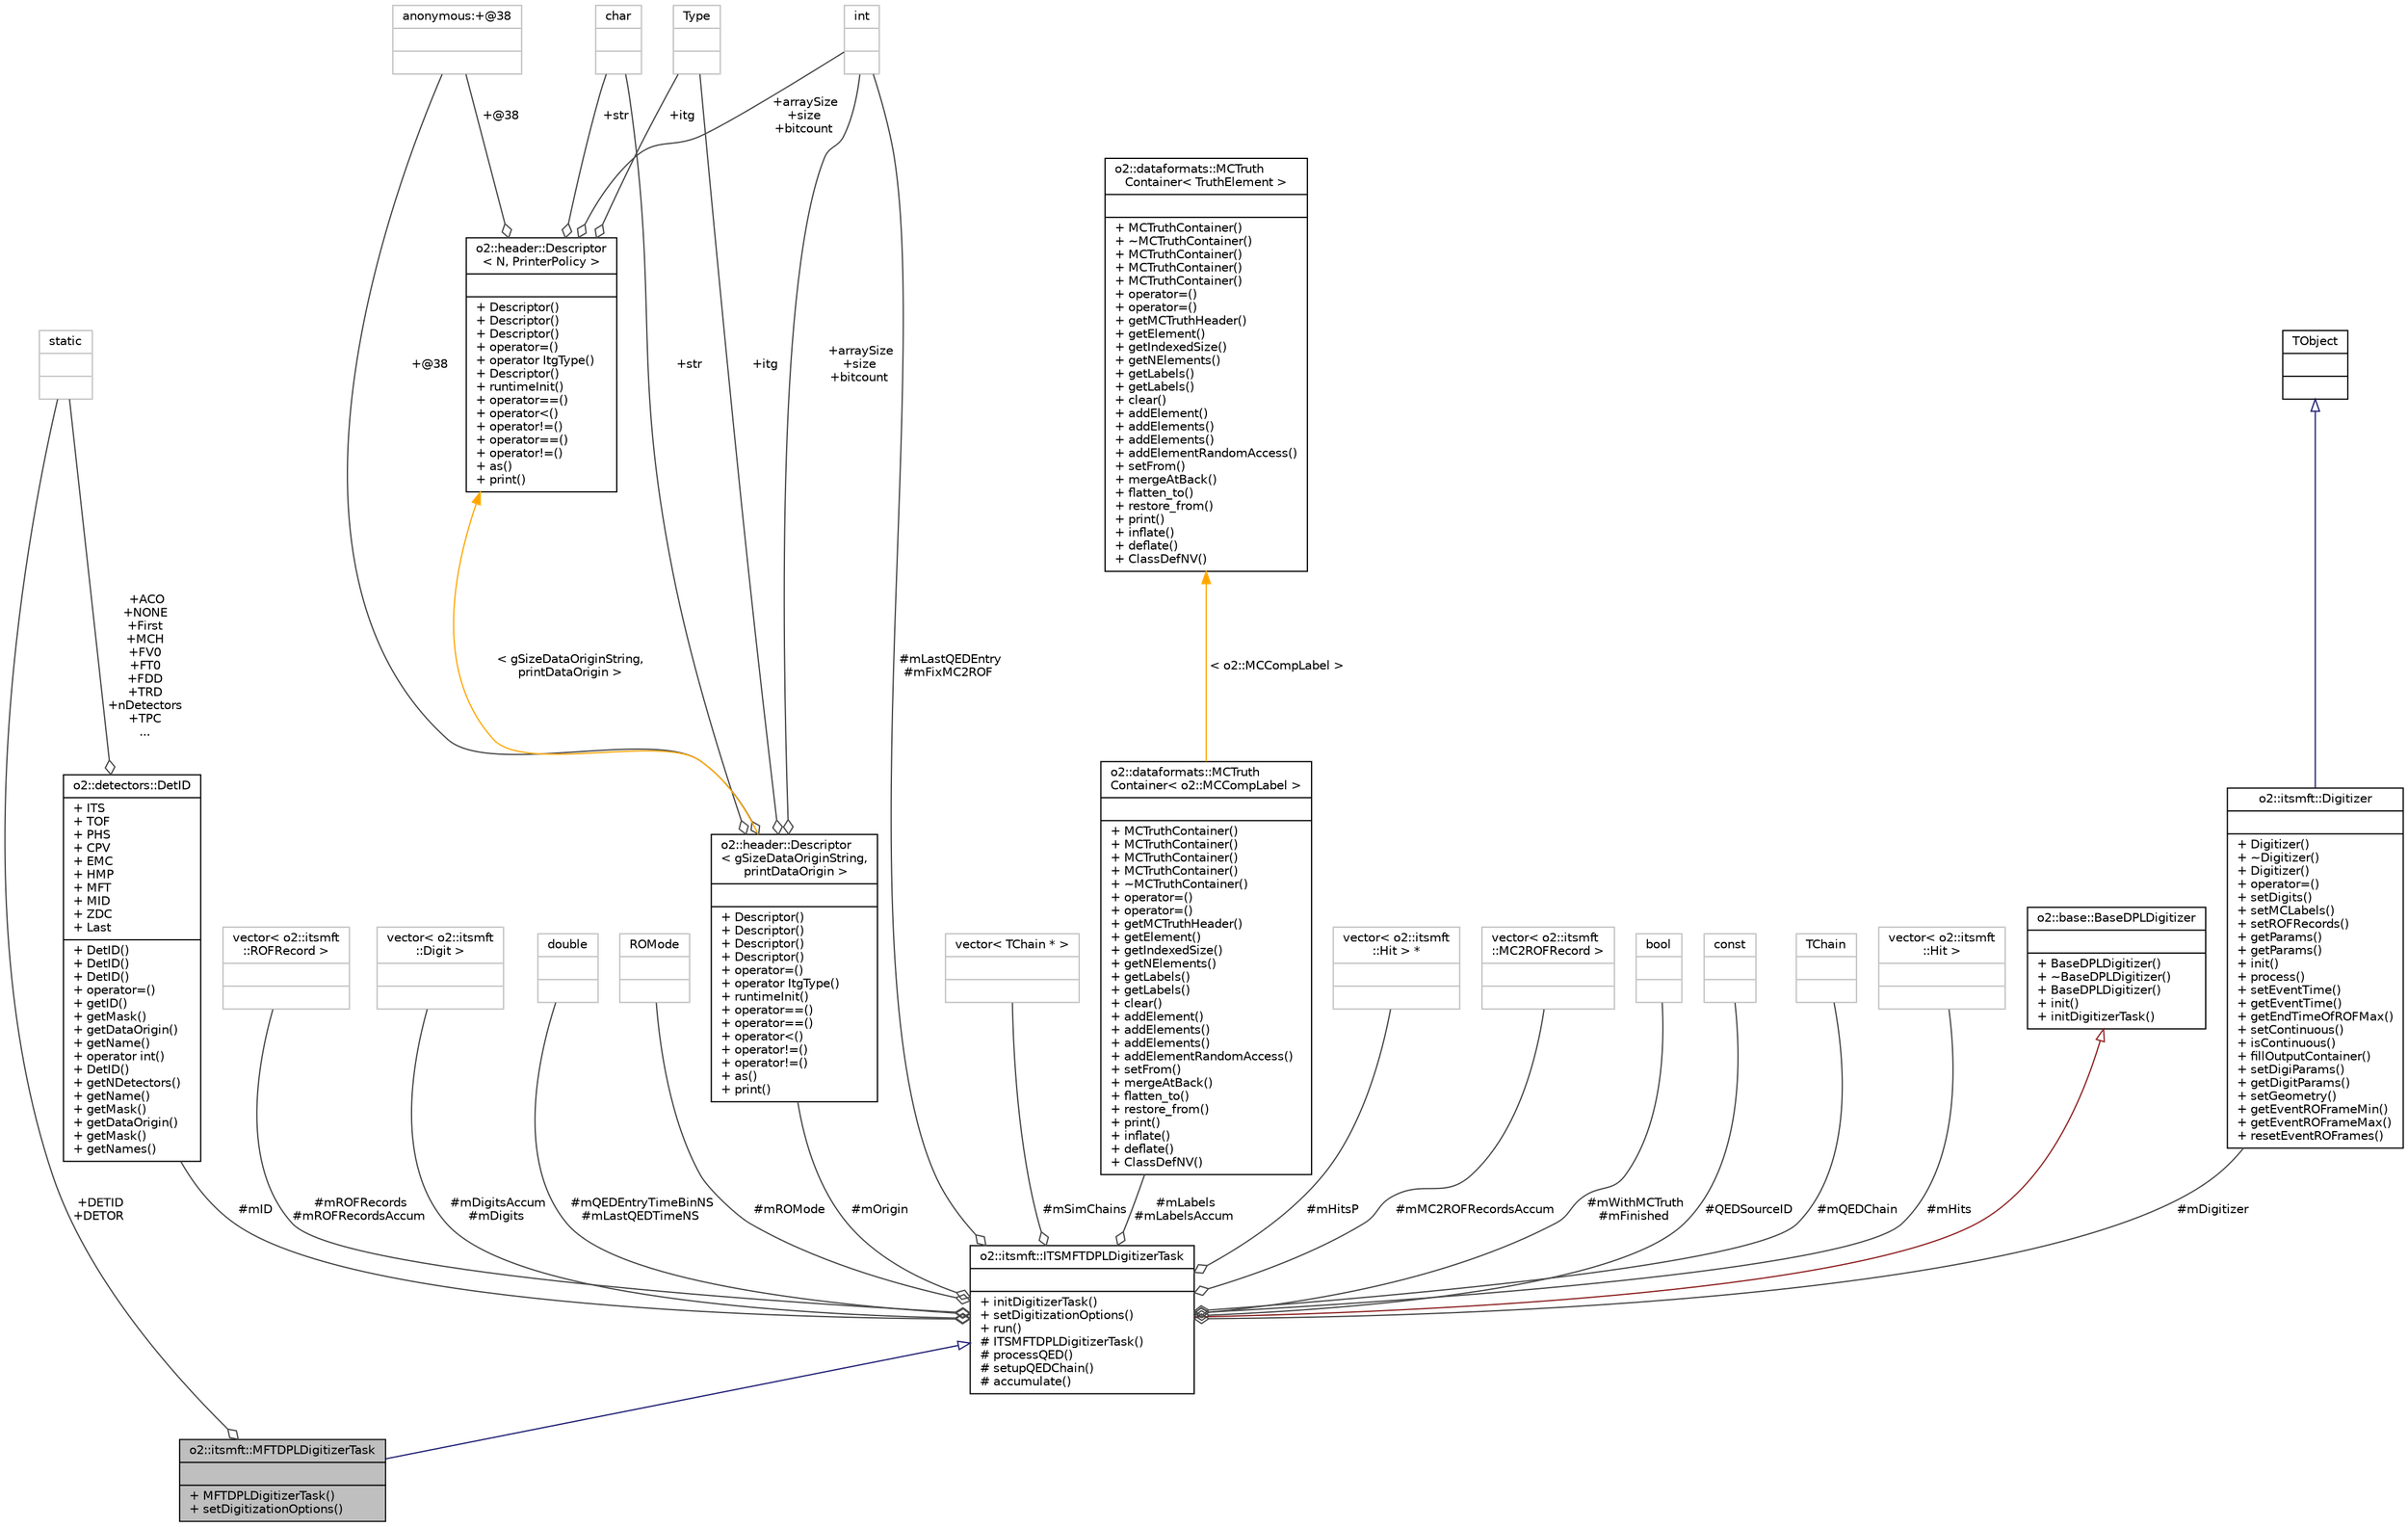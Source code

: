digraph "o2::itsmft::MFTDPLDigitizerTask"
{
 // INTERACTIVE_SVG=YES
  bgcolor="transparent";
  edge [fontname="Helvetica",fontsize="10",labelfontname="Helvetica",labelfontsize="10"];
  node [fontname="Helvetica",fontsize="10",shape=record];
  Node3 [label="{o2::itsmft::MFTDPLDigitizerTask\n||+ MFTDPLDigitizerTask()\l+ setDigitizationOptions()\l}",height=0.2,width=0.4,color="black", fillcolor="grey75", style="filled", fontcolor="black"];
  Node4 -> Node3 [dir="back",color="midnightblue",fontsize="10",style="solid",arrowtail="onormal",fontname="Helvetica"];
  Node4 [label="{o2::itsmft::ITSMFTDPLDigitizerTask\n||+ initDigitizerTask()\l+ setDigitizationOptions()\l+ run()\l# ITSMFTDPLDigitizerTask()\l# processQED()\l# setupQEDChain()\l# accumulate()\l}",height=0.2,width=0.4,color="black",URL="$dd/d3a/classo2_1_1itsmft_1_1ITSMFTDPLDigitizerTask.html"];
  Node5 -> Node4 [dir="back",color="firebrick4",fontsize="10",style="solid",arrowtail="onormal",fontname="Helvetica"];
  Node5 [label="{o2::base::BaseDPLDigitizer\n||+ BaseDPLDigitizer()\l+ ~BaseDPLDigitizer()\l+ BaseDPLDigitizer()\l+ init()\l+ initDigitizerTask()\l}",height=0.2,width=0.4,color="black",URL="$de/de1/classo2_1_1base_1_1BaseDPLDigitizer.html"];
  Node6 -> Node4 [color="grey25",fontsize="10",style="solid",label=" #mDigitizer" ,arrowhead="odiamond",fontname="Helvetica"];
  Node6 [label="{o2::itsmft::Digitizer\n||+ Digitizer()\l+ ~Digitizer()\l+ Digitizer()\l+ operator=()\l+ setDigits()\l+ setMCLabels()\l+ setROFRecords()\l+ getParams()\l+ getParams()\l+ init()\l+ process()\l+ setEventTime()\l+ getEventTime()\l+ getEndTimeOfROFMax()\l+ setContinuous()\l+ isContinuous()\l+ fillOutputContainer()\l+ setDigiParams()\l+ getDigitParams()\l+ setGeometry()\l+ getEventROFrameMin()\l+ getEventROFrameMax()\l+ resetEventROFrames()\l}",height=0.2,width=0.4,color="black",URL="$d0/d77/classo2_1_1itsmft_1_1Digitizer.html"];
  Node7 -> Node6 [dir="back",color="midnightblue",fontsize="10",style="solid",arrowtail="onormal",fontname="Helvetica"];
  Node7 [label="{TObject\n||}",height=0.2,width=0.4,color="black",URL="$d5/d0f/classTObject.html"];
  Node8 -> Node4 [color="grey25",fontsize="10",style="solid",label=" #mROFRecords\n#mROFRecordsAccum" ,arrowhead="odiamond",fontname="Helvetica"];
  Node8 [label="{vector\< o2::itsmft\l::ROFRecord \>\n||}",height=0.2,width=0.4,color="grey75"];
  Node9 -> Node4 [color="grey25",fontsize="10",style="solid",label=" #mDigitsAccum\n#mDigits" ,arrowhead="odiamond",fontname="Helvetica"];
  Node9 [label="{vector\< o2::itsmft\l::Digit \>\n||}",height=0.2,width=0.4,color="grey75"];
  Node10 -> Node4 [color="grey25",fontsize="10",style="solid",label=" #mQEDEntryTimeBinNS\n#mLastQEDTimeNS" ,arrowhead="odiamond",fontname="Helvetica"];
  Node10 [label="{double\n||}",height=0.2,width=0.4,color="grey75"];
  Node11 -> Node4 [color="grey25",fontsize="10",style="solid",label=" #mROMode" ,arrowhead="odiamond",fontname="Helvetica"];
  Node11 [label="{ROMode\n||}",height=0.2,width=0.4,color="grey75"];
  Node12 -> Node4 [color="grey25",fontsize="10",style="solid",label=" #mOrigin" ,arrowhead="odiamond",fontname="Helvetica"];
  Node12 [label="{o2::header::Descriptor\l\< gSizeDataOriginString,\l printDataOrigin \>\n||+ Descriptor()\l+ Descriptor()\l+ Descriptor()\l+ Descriptor()\l+ operator=()\l+ operator ItgType()\l+ runtimeInit()\l+ operator==()\l+ operator==()\l+ operator\<()\l+ operator!=()\l+ operator!=()\l+ as()\l+ print()\l}",height=0.2,width=0.4,color="black",URL="$d9/db3/structo2_1_1header_1_1Descriptor.html"];
  Node13 -> Node12 [color="grey25",fontsize="10",style="solid",label=" +itg" ,arrowhead="odiamond",fontname="Helvetica"];
  Node13 [label="{Type\n||}",height=0.2,width=0.4,color="grey75"];
  Node14 -> Node12 [color="grey25",fontsize="10",style="solid",label=" +str" ,arrowhead="odiamond",fontname="Helvetica"];
  Node14 [label="{char\n||}",height=0.2,width=0.4,color="grey75"];
  Node15 -> Node12 [color="grey25",fontsize="10",style="solid",label=" +arraySize\n+size\n+bitcount" ,arrowhead="odiamond",fontname="Helvetica"];
  Node15 [label="{int\n||}",height=0.2,width=0.4,color="grey75"];
  Node16 -> Node12 [color="grey25",fontsize="10",style="solid",label=" +@38" ,arrowhead="odiamond",fontname="Helvetica"];
  Node16 [label="{anonymous:+@38\n||}",height=0.2,width=0.4,color="grey75"];
  Node17 -> Node12 [dir="back",color="orange",fontsize="10",style="solid",label=" \< gSizeDataOriginString,\l printDataOrigin \>" ,fontname="Helvetica"];
  Node17 [label="{o2::header::Descriptor\l\< N, PrinterPolicy \>\n||+ Descriptor()\l+ Descriptor()\l+ Descriptor()\l+ operator=()\l+ operator ItgType()\l+ Descriptor()\l+ runtimeInit()\l+ operator==()\l+ operator\<()\l+ operator!=()\l+ operator==()\l+ operator!=()\l+ as()\l+ print()\l}",height=0.2,width=0.4,color="black",URL="$d9/db3/structo2_1_1header_1_1Descriptor.html"];
  Node13 -> Node17 [color="grey25",fontsize="10",style="solid",label=" +itg" ,arrowhead="odiamond",fontname="Helvetica"];
  Node14 -> Node17 [color="grey25",fontsize="10",style="solid",label=" +str" ,arrowhead="odiamond",fontname="Helvetica"];
  Node15 -> Node17 [color="grey25",fontsize="10",style="solid",label=" +arraySize\n+size\n+bitcount" ,arrowhead="odiamond",fontname="Helvetica"];
  Node16 -> Node17 [color="grey25",fontsize="10",style="solid",label=" +@38" ,arrowhead="odiamond",fontname="Helvetica"];
  Node18 -> Node4 [color="grey25",fontsize="10",style="solid",label=" #mID" ,arrowhead="odiamond",fontname="Helvetica"];
  Node18 [label="{o2::detectors::DetID\n|+ ITS\l+ TOF\l+ PHS\l+ CPV\l+ EMC\l+ HMP\l+ MFT\l+ MID\l+ ZDC\l+ Last\l|+ DetID()\l+ DetID()\l+ DetID()\l+ operator=()\l+ getID()\l+ getMask()\l+ getDataOrigin()\l+ getName()\l+ operator int()\l+ DetID()\l+ getNDetectors()\l+ getName()\l+ getMask()\l+ getDataOrigin()\l+ getMask()\l+ getNames()\l}",height=0.2,width=0.4,color="black",URL="$d6/dd5/classo2_1_1detectors_1_1DetID.html",tooltip="Static class with identifiers, bitmasks and names for ALICE detectors. "];
  Node19 -> Node18 [color="grey25",fontsize="10",style="solid",label=" +ACO\n+NONE\n+First\n+MCH\n+FV0\n+FT0\n+FDD\n+TRD\n+nDetectors\n+TPC\n..." ,arrowhead="odiamond",fontname="Helvetica"];
  Node19 [label="{static\n||}",height=0.2,width=0.4,color="grey75"];
  Node20 -> Node4 [color="grey25",fontsize="10",style="solid",label=" #mSimChains" ,arrowhead="odiamond",fontname="Helvetica"];
  Node20 [label="{vector\< TChain * \>\n||}",height=0.2,width=0.4,color="grey75"];
  Node21 -> Node4 [color="grey25",fontsize="10",style="solid",label=" #mLabels\n#mLabelsAccum" ,arrowhead="odiamond",fontname="Helvetica"];
  Node21 [label="{o2::dataformats::MCTruth\lContainer\< o2::MCCompLabel \>\n||+ MCTruthContainer()\l+ MCTruthContainer()\l+ MCTruthContainer()\l+ MCTruthContainer()\l+ ~MCTruthContainer()\l+ operator=()\l+ operator=()\l+ getMCTruthHeader()\l+ getElement()\l+ getIndexedSize()\l+ getNElements()\l+ getLabels()\l+ getLabels()\l+ clear()\l+ addElement()\l+ addElements()\l+ addElements()\l+ addElementRandomAccess()\l+ setFrom()\l+ mergeAtBack()\l+ flatten_to()\l+ restore_from()\l+ print()\l+ inflate()\l+ deflate()\l+ ClassDefNV()\l}",height=0.2,width=0.4,color="black",URL="$dc/daa/classo2_1_1dataformats_1_1MCTruthContainer.html"];
  Node22 -> Node21 [dir="back",color="orange",fontsize="10",style="solid",label=" \< o2::MCCompLabel \>" ,fontname="Helvetica"];
  Node22 [label="{o2::dataformats::MCTruth\lContainer\< TruthElement \>\n||+ MCTruthContainer()\l+ ~MCTruthContainer()\l+ MCTruthContainer()\l+ MCTruthContainer()\l+ MCTruthContainer()\l+ operator=()\l+ operator=()\l+ getMCTruthHeader()\l+ getElement()\l+ getIndexedSize()\l+ getNElements()\l+ getLabels()\l+ getLabels()\l+ clear()\l+ addElement()\l+ addElements()\l+ addElements()\l+ addElementRandomAccess()\l+ setFrom()\l+ mergeAtBack()\l+ flatten_to()\l+ restore_from()\l+ print()\l+ inflate()\l+ deflate()\l+ ClassDefNV()\l}",height=0.2,width=0.4,color="black",URL="$dc/daa/classo2_1_1dataformats_1_1MCTruthContainer.html",tooltip="A container to hold and manage MC truth information/labels. "];
  Node15 -> Node4 [color="grey25",fontsize="10",style="solid",label=" #mLastQEDEntry\n#mFixMC2ROF" ,arrowhead="odiamond",fontname="Helvetica"];
  Node23 -> Node4 [color="grey25",fontsize="10",style="solid",label=" #mHitsP" ,arrowhead="odiamond",fontname="Helvetica"];
  Node23 [label="{vector\< o2::itsmft\l::Hit \> *\n||}",height=0.2,width=0.4,color="grey75"];
  Node24 -> Node4 [color="grey25",fontsize="10",style="solid",label=" #mMC2ROFRecordsAccum" ,arrowhead="odiamond",fontname="Helvetica"];
  Node24 [label="{vector\< o2::itsmft\l::MC2ROFRecord \>\n||}",height=0.2,width=0.4,color="grey75"];
  Node25 -> Node4 [color="grey25",fontsize="10",style="solid",label=" #mWithMCTruth\n#mFinished" ,arrowhead="odiamond",fontname="Helvetica"];
  Node25 [label="{bool\n||}",height=0.2,width=0.4,color="grey75"];
  Node26 -> Node4 [color="grey25",fontsize="10",style="solid",label=" #QEDSourceID" ,arrowhead="odiamond",fontname="Helvetica"];
  Node26 [label="{const\n||}",height=0.2,width=0.4,color="grey75"];
  Node27 -> Node4 [color="grey25",fontsize="10",style="solid",label=" #mQEDChain" ,arrowhead="odiamond",fontname="Helvetica"];
  Node27 [label="{TChain\n||}",height=0.2,width=0.4,color="grey75"];
  Node28 -> Node4 [color="grey25",fontsize="10",style="solid",label=" #mHits" ,arrowhead="odiamond",fontname="Helvetica"];
  Node28 [label="{vector\< o2::itsmft\l::Hit \>\n||}",height=0.2,width=0.4,color="grey75"];
  Node19 -> Node3 [color="grey25",fontsize="10",style="solid",label=" +DETID\n+DETOR" ,arrowhead="odiamond",fontname="Helvetica"];
}
